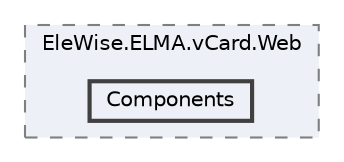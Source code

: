 digraph "Web/Modules/EleWise.ELMA.vCard.Web/Components"
{
 // LATEX_PDF_SIZE
  bgcolor="transparent";
  edge [fontname=Helvetica,fontsize=10,labelfontname=Helvetica,labelfontsize=10];
  node [fontname=Helvetica,fontsize=10,shape=box,height=0.2,width=0.4];
  compound=true
  subgraph clusterdir_275b925f215579105d8207943118cc90 {
    graph [ bgcolor="#edf0f7", pencolor="grey50", label="EleWise.ELMA.vCard.Web", fontname=Helvetica,fontsize=10 style="filled,dashed", URL="dir_275b925f215579105d8207943118cc90.html",tooltip=""]
  dir_8cd804ff22515f780ebe37a14505b1b2 [label="Components", fillcolor="#edf0f7", color="grey25", style="filled,bold", URL="dir_8cd804ff22515f780ebe37a14505b1b2.html",tooltip=""];
  }
}
